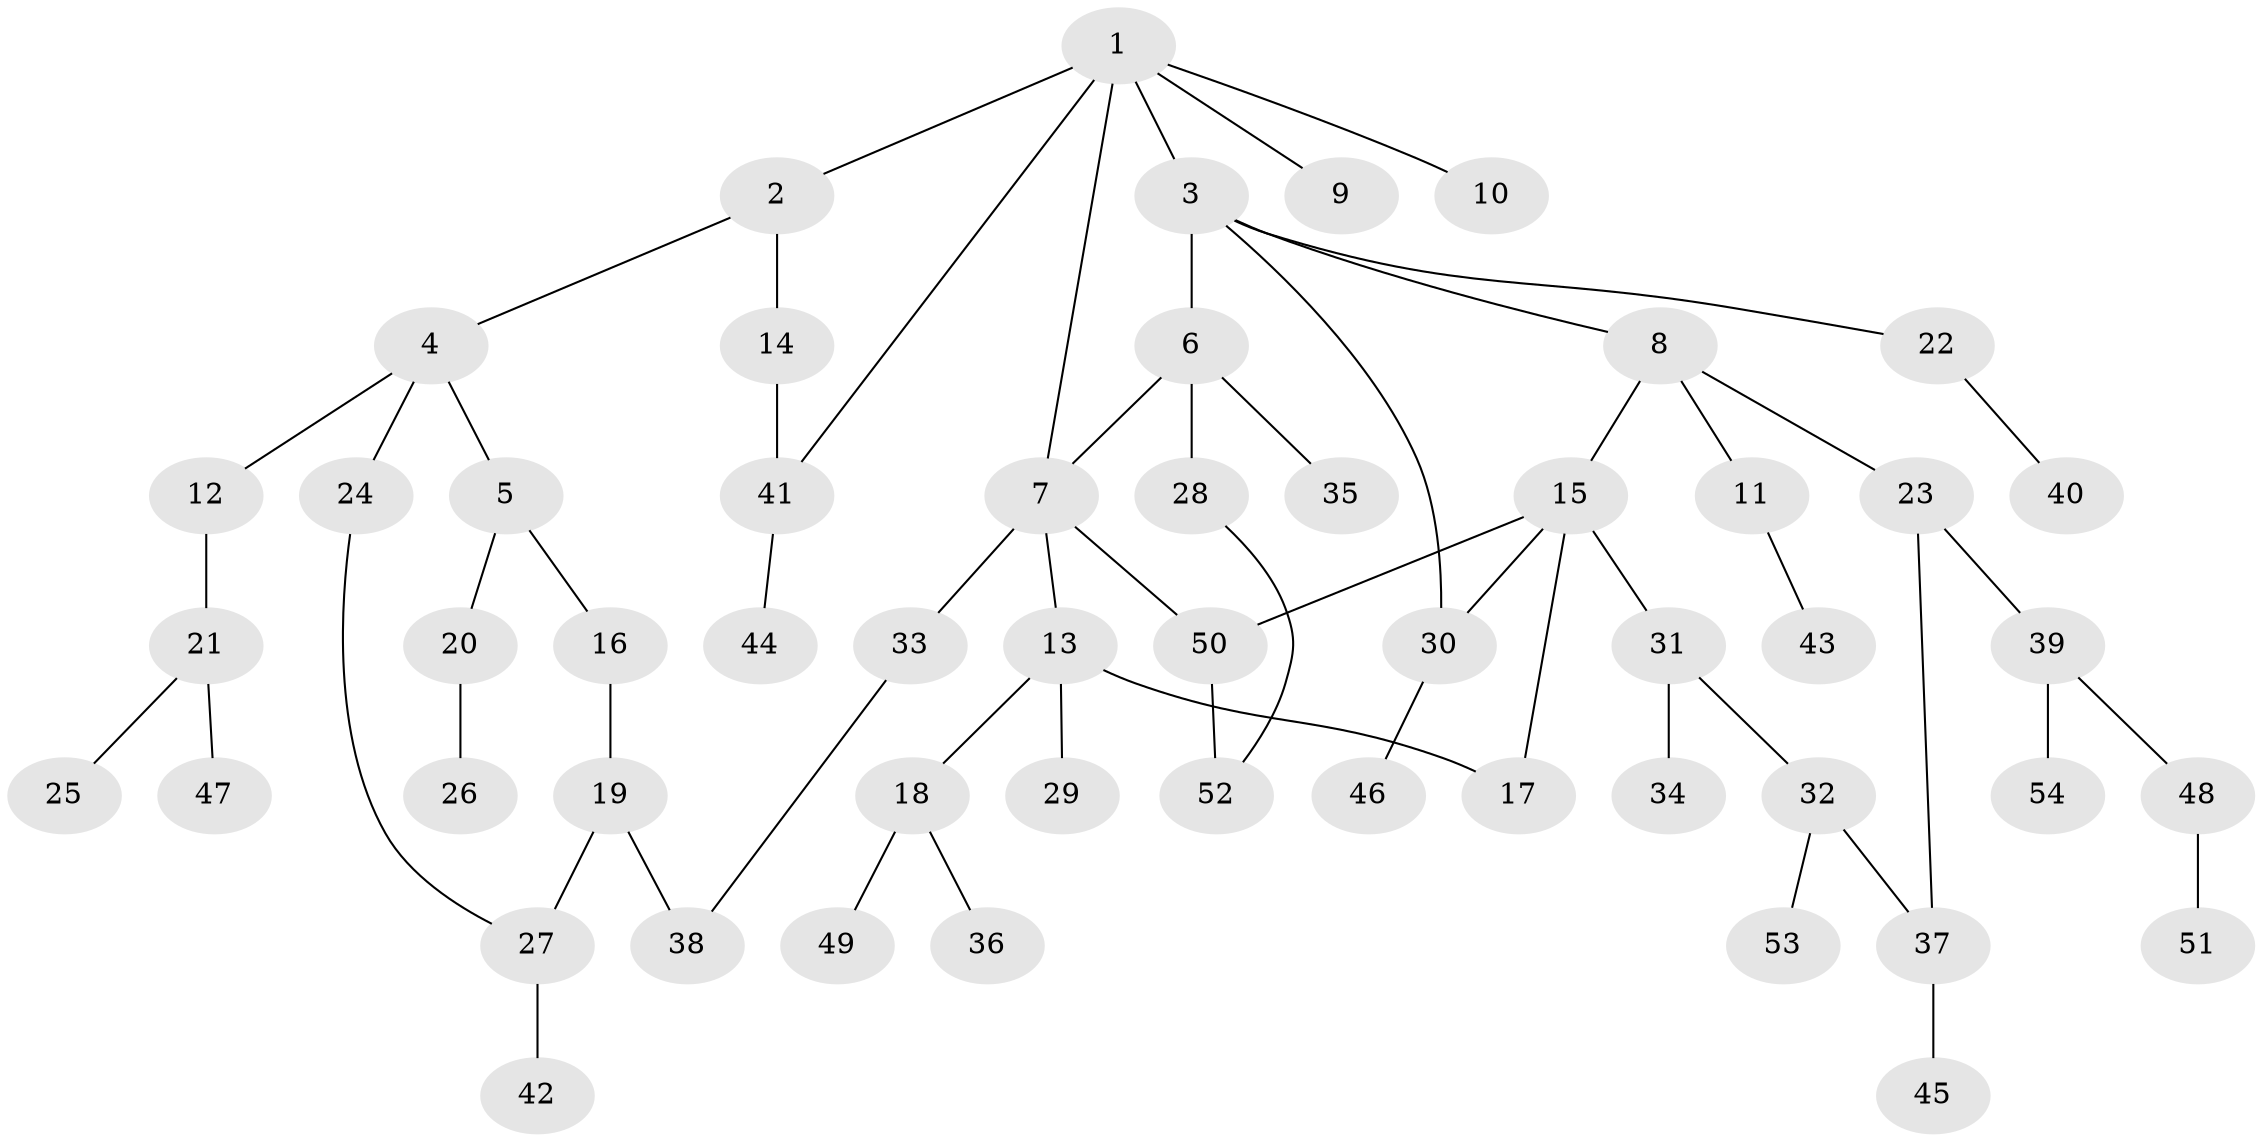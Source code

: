 // coarse degree distribution, {7: 0.058823529411764705, 5: 0.058823529411764705, 3: 0.17647058823529413, 1: 0.47058823529411764, 4: 0.08823529411764706, 2: 0.11764705882352941, 6: 0.029411764705882353}
// Generated by graph-tools (version 1.1) at 2025/23/03/03/25 07:23:30]
// undirected, 54 vertices, 62 edges
graph export_dot {
graph [start="1"]
  node [color=gray90,style=filled];
  1;
  2;
  3;
  4;
  5;
  6;
  7;
  8;
  9;
  10;
  11;
  12;
  13;
  14;
  15;
  16;
  17;
  18;
  19;
  20;
  21;
  22;
  23;
  24;
  25;
  26;
  27;
  28;
  29;
  30;
  31;
  32;
  33;
  34;
  35;
  36;
  37;
  38;
  39;
  40;
  41;
  42;
  43;
  44;
  45;
  46;
  47;
  48;
  49;
  50;
  51;
  52;
  53;
  54;
  1 -- 2;
  1 -- 3;
  1 -- 7;
  1 -- 9;
  1 -- 10;
  1 -- 41;
  2 -- 4;
  2 -- 14;
  3 -- 6;
  3 -- 8;
  3 -- 22;
  3 -- 30;
  4 -- 5;
  4 -- 12;
  4 -- 24;
  5 -- 16;
  5 -- 20;
  6 -- 28;
  6 -- 35;
  6 -- 7;
  7 -- 13;
  7 -- 33;
  7 -- 50;
  8 -- 11;
  8 -- 15;
  8 -- 23;
  11 -- 43;
  12 -- 21;
  13 -- 18;
  13 -- 29;
  13 -- 17;
  14 -- 41;
  15 -- 17;
  15 -- 31;
  15 -- 50;
  15 -- 30;
  16 -- 19;
  18 -- 36;
  18 -- 49;
  19 -- 27;
  19 -- 38;
  20 -- 26;
  21 -- 25;
  21 -- 47;
  22 -- 40;
  23 -- 39;
  23 -- 37;
  24 -- 27;
  27 -- 42;
  28 -- 52;
  30 -- 46;
  31 -- 32;
  31 -- 34;
  32 -- 37;
  32 -- 53;
  33 -- 38;
  37 -- 45;
  39 -- 48;
  39 -- 54;
  41 -- 44;
  48 -- 51;
  50 -- 52;
}
